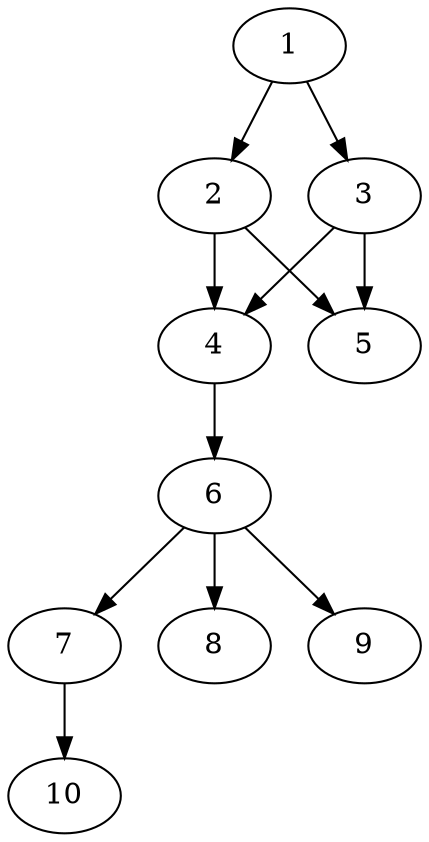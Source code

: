 // DAG automatically generated by daggen at Thu Oct  3 13:58:04 2019
// ./daggen --dot -n 10 --ccr 0.4 --fat 0.5 --regular 0.5 --density 0.7 --mindata 5242880 --maxdata 52428800 
digraph G {
  1 [size="112404480", alpha="0.01", expect_size="44961792"] 
  1 -> 2 [size ="44961792"]
  1 -> 3 [size ="44961792"]
  2 [size="122734080", alpha="0.14", expect_size="49093632"] 
  2 -> 4 [size ="49093632"]
  2 -> 5 [size ="49093632"]
  3 [size="18324480", alpha="0.12", expect_size="7329792"] 
  3 -> 4 [size ="7329792"]
  3 -> 5 [size ="7329792"]
  4 [size="46609920", alpha="0.14", expect_size="18643968"] 
  4 -> 6 [size ="18643968"]
  5 [size="88473600", alpha="0.16", expect_size="35389440"] 
  6 [size="56890880", alpha="0.14", expect_size="22756352"] 
  6 -> 7 [size ="22756352"]
  6 -> 8 [size ="22756352"]
  6 -> 9 [size ="22756352"]
  7 [size="102103040", alpha="0.11", expect_size="40841216"] 
  7 -> 10 [size ="40841216"]
  8 [size="61235200", alpha="0.15", expect_size="24494080"] 
  9 [size="49674240", alpha="0.03", expect_size="19869696"] 
  10 [size="72878080", alpha="0.16", expect_size="29151232"] 
}
